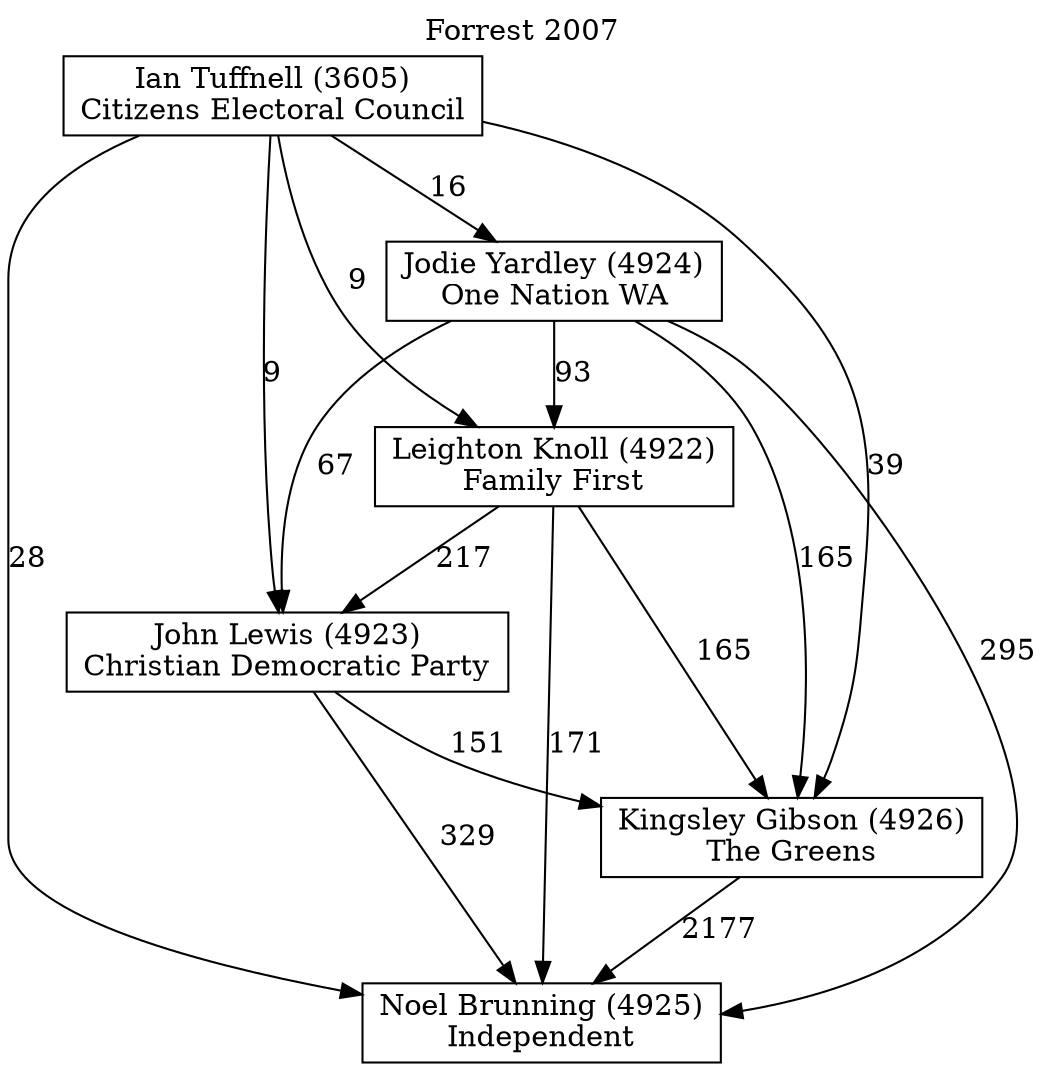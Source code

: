 // House preference flow
digraph "Noel Brunning (4925)_Forrest_2007" {
	graph [label="Forrest 2007" labelloc=t mclimit=10]
	node [shape=box]
	"Ian Tuffnell (3605)" [label="Ian Tuffnell (3605)
Citizens Electoral Council"]
	"Jodie Yardley (4924)" [label="Jodie Yardley (4924)
One Nation WA"]
	"John Lewis (4923)" [label="John Lewis (4923)
Christian Democratic Party"]
	"Kingsley Gibson (4926)" [label="Kingsley Gibson (4926)
The Greens"]
	"Leighton Knoll (4922)" [label="Leighton Knoll (4922)
Family First"]
	"Noel Brunning (4925)" [label="Noel Brunning (4925)
Independent"]
	"Ian Tuffnell (3605)" -> "Jodie Yardley (4924)" [label=16]
	"Ian Tuffnell (3605)" -> "John Lewis (4923)" [label=9]
	"Ian Tuffnell (3605)" -> "Kingsley Gibson (4926)" [label=39]
	"Ian Tuffnell (3605)" -> "Leighton Knoll (4922)" [label=9]
	"Ian Tuffnell (3605)" -> "Noel Brunning (4925)" [label=28]
	"Jodie Yardley (4924)" -> "John Lewis (4923)" [label=67]
	"Jodie Yardley (4924)" -> "Kingsley Gibson (4926)" [label=165]
	"Jodie Yardley (4924)" -> "Leighton Knoll (4922)" [label=93]
	"Jodie Yardley (4924)" -> "Noel Brunning (4925)" [label=295]
	"John Lewis (4923)" -> "Kingsley Gibson (4926)" [label=151]
	"John Lewis (4923)" -> "Noel Brunning (4925)" [label=329]
	"Kingsley Gibson (4926)" -> "Noel Brunning (4925)" [label=2177]
	"Leighton Knoll (4922)" -> "John Lewis (4923)" [label=217]
	"Leighton Knoll (4922)" -> "Kingsley Gibson (4926)" [label=165]
	"Leighton Knoll (4922)" -> "Noel Brunning (4925)" [label=171]
}
